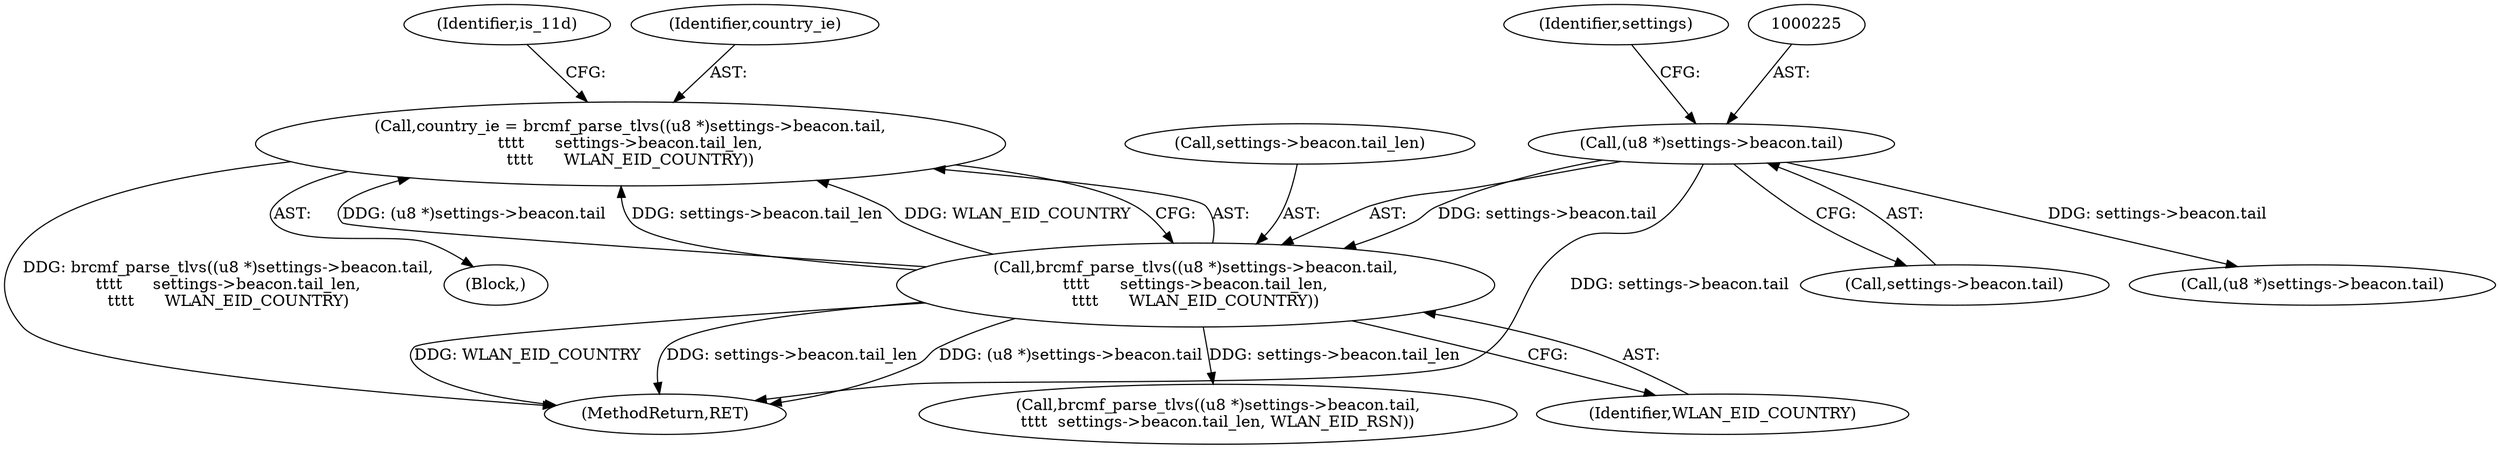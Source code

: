 digraph "0_linux_ded89912156b1a47d940a0c954c43afbabd0c42c@pointer" {
"1000221" [label="(Call,country_ie = brcmf_parse_tlvs((u8 *)settings->beacon.tail,\n\t\t\t\t      settings->beacon.tail_len,\n\t\t\t\t      WLAN_EID_COUNTRY))"];
"1000223" [label="(Call,brcmf_parse_tlvs((u8 *)settings->beacon.tail,\n\t\t\t\t      settings->beacon.tail_len,\n\t\t\t\t      WLAN_EID_COUNTRY))"];
"1000224" [label="(Call,(u8 *)settings->beacon.tail)"];
"1000236" [label="(Identifier,WLAN_EID_COUNTRY)"];
"1000231" [label="(Call,settings->beacon.tail_len)"];
"1000224" [label="(Call,(u8 *)settings->beacon.tail)"];
"1000226" [label="(Call,settings->beacon.tail)"];
"1000808" [label="(MethodReturn,RET)"];
"1000223" [label="(Call,brcmf_parse_tlvs((u8 *)settings->beacon.tail,\n\t\t\t\t      settings->beacon.tail_len,\n\t\t\t\t      WLAN_EID_COUNTRY))"];
"1000116" [label="(Block,)"];
"1000233" [label="(Identifier,settings)"];
"1000352" [label="(Call,brcmf_parse_tlvs((u8 *)settings->beacon.tail,\n\t\t\t\t  settings->beacon.tail_len, WLAN_EID_RSN))"];
"1000238" [label="(Identifier,is_11d)"];
"1000222" [label="(Identifier,country_ie)"];
"1000353" [label="(Call,(u8 *)settings->beacon.tail)"];
"1000221" [label="(Call,country_ie = brcmf_parse_tlvs((u8 *)settings->beacon.tail,\n\t\t\t\t      settings->beacon.tail_len,\n\t\t\t\t      WLAN_EID_COUNTRY))"];
"1000221" -> "1000116"  [label="AST: "];
"1000221" -> "1000223"  [label="CFG: "];
"1000222" -> "1000221"  [label="AST: "];
"1000223" -> "1000221"  [label="AST: "];
"1000238" -> "1000221"  [label="CFG: "];
"1000221" -> "1000808"  [label="DDG: brcmf_parse_tlvs((u8 *)settings->beacon.tail,\n\t\t\t\t      settings->beacon.tail_len,\n\t\t\t\t      WLAN_EID_COUNTRY)"];
"1000223" -> "1000221"  [label="DDG: (u8 *)settings->beacon.tail"];
"1000223" -> "1000221"  [label="DDG: settings->beacon.tail_len"];
"1000223" -> "1000221"  [label="DDG: WLAN_EID_COUNTRY"];
"1000223" -> "1000236"  [label="CFG: "];
"1000224" -> "1000223"  [label="AST: "];
"1000231" -> "1000223"  [label="AST: "];
"1000236" -> "1000223"  [label="AST: "];
"1000223" -> "1000808"  [label="DDG: WLAN_EID_COUNTRY"];
"1000223" -> "1000808"  [label="DDG: settings->beacon.tail_len"];
"1000223" -> "1000808"  [label="DDG: (u8 *)settings->beacon.tail"];
"1000224" -> "1000223"  [label="DDG: settings->beacon.tail"];
"1000223" -> "1000352"  [label="DDG: settings->beacon.tail_len"];
"1000224" -> "1000226"  [label="CFG: "];
"1000225" -> "1000224"  [label="AST: "];
"1000226" -> "1000224"  [label="AST: "];
"1000233" -> "1000224"  [label="CFG: "];
"1000224" -> "1000808"  [label="DDG: settings->beacon.tail"];
"1000224" -> "1000353"  [label="DDG: settings->beacon.tail"];
}
